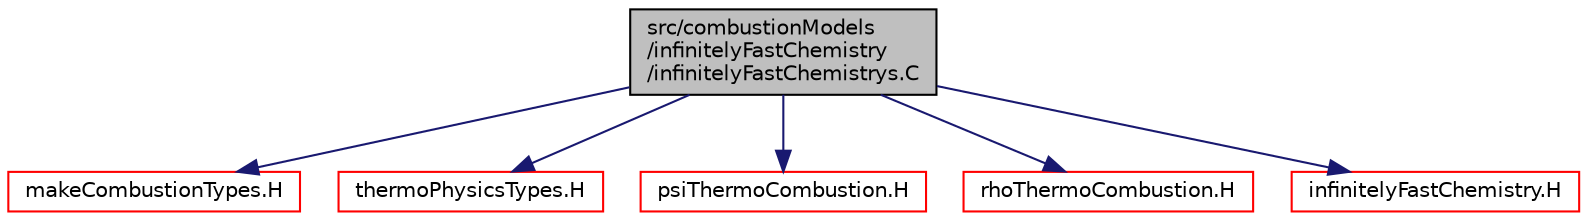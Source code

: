 digraph "src/combustionModels/infinitelyFastChemistry/infinitelyFastChemistrys.C"
{
  bgcolor="transparent";
  edge [fontname="Helvetica",fontsize="10",labelfontname="Helvetica",labelfontsize="10"];
  node [fontname="Helvetica",fontsize="10",shape=record];
  Node1 [label="src/combustionModels\l/infinitelyFastChemistry\l/infinitelyFastChemistrys.C",height=0.2,width=0.4,color="black", fillcolor="grey75", style="filled", fontcolor="black"];
  Node1 -> Node2 [color="midnightblue",fontsize="10",style="solid",fontname="Helvetica"];
  Node2 [label="makeCombustionTypes.H",height=0.2,width=0.4,color="red",URL="$a04627.html"];
  Node1 -> Node3 [color="midnightblue",fontsize="10",style="solid",fontname="Helvetica"];
  Node3 [label="thermoPhysicsTypes.H",height=0.2,width=0.4,color="red",URL="$a10288.html",tooltip="Type definitions for thermo-physics models. "];
  Node1 -> Node4 [color="midnightblue",fontsize="10",style="solid",fontname="Helvetica"];
  Node4 [label="psiThermoCombustion.H",height=0.2,width=0.4,color="red",URL="$a04663.html"];
  Node1 -> Node5 [color="midnightblue",fontsize="10",style="solid",fontname="Helvetica"];
  Node5 [label="rhoThermoCombustion.H",height=0.2,width=0.4,color="red",URL="$a04670.html"];
  Node1 -> Node6 [color="midnightblue",fontsize="10",style="solid",fontname="Helvetica"];
  Node6 [label="infinitelyFastChemistry.H",height=0.2,width=0.4,color="red",URL="$a04642.html"];
}

